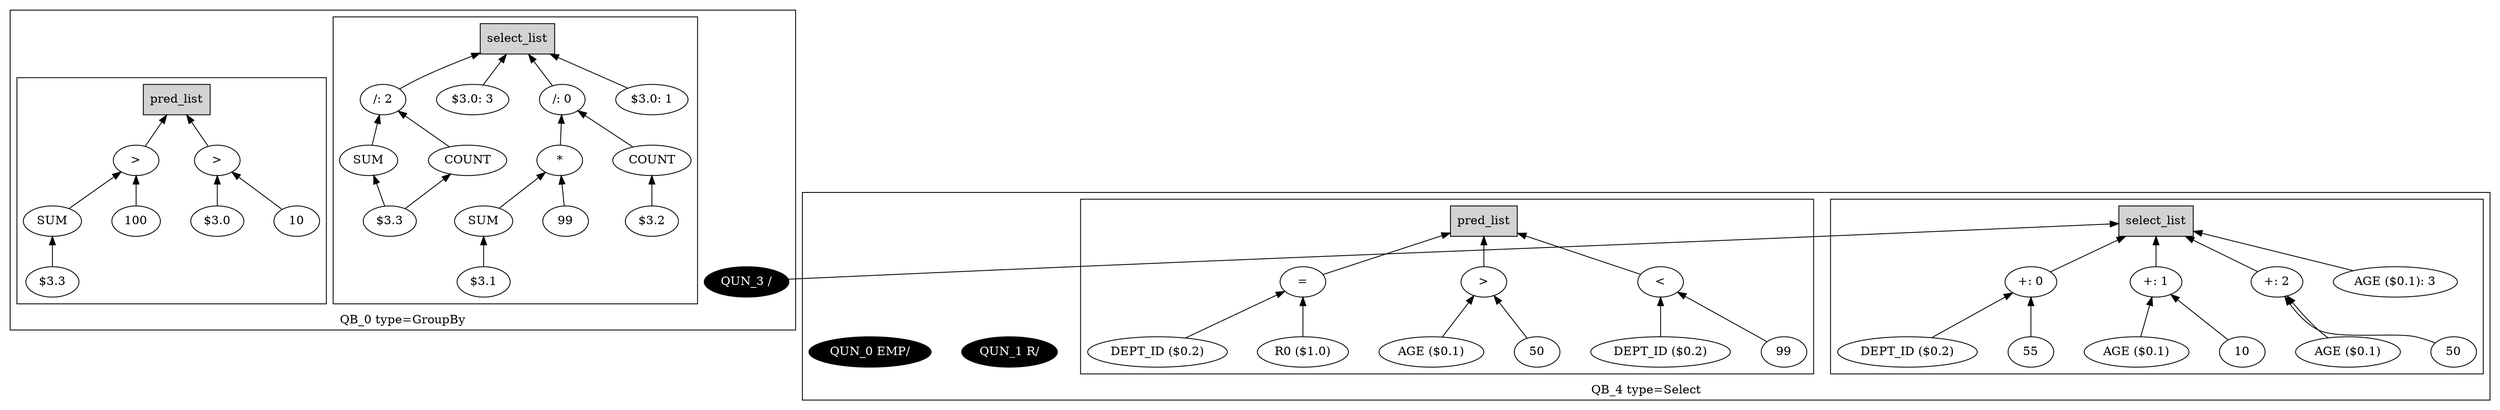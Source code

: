 digraph example1 {
    rankdir=BT;
    nodesep=0.5;
    ordering="in";
  subgraph cluster_QB_0 {
    "QB_0_selectlist"[label="select_list",shape=box,style=filled];
  subgraph cluster_select_listQB_0 {
    exprnodeExprKey11v1[label="/: 0"];
    exprnodeExprKey6v1 -> exprnodeExprKey11v1;
    exprnodeExprKey6v1[label="*"];
    exprnodeExprKey4v1 -> exprnodeExprKey6v1;
    exprnodeExprKey4v1[label="SUM"];
    exprnodeExprKey44v1 -> exprnodeExprKey4v1;
    exprnodeExprKey44v1[label="$3.1"];
    exprnodeExprKey5v1 -> exprnodeExprKey6v1;
    exprnodeExprKey5v1[label="99"];
    exprnodeExprKey10v1 -> exprnodeExprKey11v1;
    exprnodeExprKey10v1[label="COUNT"];
    exprnodeExprKey45v1 -> exprnodeExprKey10v1;
    exprnodeExprKey45v1[label="$3.2"];
    exprnodeExprKey11v1 -> "QB_0_selectlist";
    exprnodeExprKey46v1[label="$3.0: 1"];
    exprnodeExprKey46v1 -> "QB_0_selectlist";
    exprnodeExprKey50v1[label="/: 2"];
    exprnodeExprKey48v1 -> exprnodeExprKey50v1;
    exprnodeExprKey48v1[label="SUM"];
    exprnodeExprKey47v1 -> exprnodeExprKey48v1;
    exprnodeExprKey47v1[label="$3.3"];
    exprnodeExprKey49v1 -> exprnodeExprKey50v1;
    exprnodeExprKey49v1[label="COUNT"];
    exprnodeExprKey47v1 -> exprnodeExprKey49v1;
    exprnodeExprKey47v1[label="$3.3"];
    exprnodeExprKey50v1 -> "QB_0_selectlist";
    exprnodeExprKey51v1[label="$3.0: 3"];
    exprnodeExprKey51v1 -> "QB_0_selectlist";
}
    "QUN_3"[label="QUN_3 /", fillcolor=black, fontcolor=white, style=filled]
  subgraph cluster_pred_listQB_0 {
    exprnodeExprKey37v1[label=">"];
    exprnodeExprKey35v1 -> exprnodeExprKey37v1;
    exprnodeExprKey35v1[label="SUM"];
    exprnodeExprKey52v1 -> exprnodeExprKey35v1;
    exprnodeExprKey52v1[label="$3.3"];
    exprnodeExprKey36v1 -> exprnodeExprKey37v1;
    exprnodeExprKey36v1[label="100"];
    exprnodeExprKey37v1 -> QB_0_pred_list;
    exprnodeExprKey42v1[label=">"];
    exprnodeExprKey53v1 -> exprnodeExprKey42v1;
    exprnodeExprKey53v1[label="$3.0"];
    exprnodeExprKey41v1 -> exprnodeExprKey42v1;
    exprnodeExprKey41v1[label="10"];
    exprnodeExprKey42v1 -> QB_0_pred_list;
    "QB_0_pred_list"[label="pred_list",shape=box,style=filled];
}
    label = "QB_0 type=GroupBy";
}
    "QUN_3" -> "QB_4_selectlist";
  subgraph cluster_QB_4 {
    "QB_4_selectlist"[label="select_list",shape=box,style=filled];
  subgraph cluster_select_listQB_4 {
    exprnodeExprKey33v1[label="+: 0"];
    exprnodeExprKey31v1 -> exprnodeExprKey33v1;
    exprnodeExprKey31v1[label="DEPT_ID ($0.2)"];
    exprnodeExprKey32v1 -> exprnodeExprKey33v1;
    exprnodeExprKey32v1[label="55"];
    exprnodeExprKey33v1 -> "QB_4_selectlist";
    exprnodeExprKey3v1[label="+: 1"];
    exprnodeExprKey1v1 -> exprnodeExprKey3v1;
    exprnodeExprKey1v1[label="AGE ($0.1)"];
    exprnodeExprKey2v1 -> exprnodeExprKey3v1;
    exprnodeExprKey2v1[label="10"];
    exprnodeExprKey3v1 -> "QB_4_selectlist";
    exprnodeExprKey9v1[label="+: 2"];
    exprnodeExprKey7v1 -> exprnodeExprKey9v1;
    exprnodeExprKey7v1[label="AGE ($0.1)"];
    exprnodeExprKey8v1 -> exprnodeExprKey9v1;
    exprnodeExprKey8v1[label="50"];
    exprnodeExprKey9v1 -> "QB_4_selectlist";
    exprnodeExprKey15v1[label="AGE ($0.1): 3"];
    exprnodeExprKey15v1 -> "QB_4_selectlist";
}
    "QUN_1"[label="QUN_1 R/", fillcolor=black, fontcolor=white, style=filled]
    "QUN_0"[label="QUN_0 EMP/", fillcolor=black, fontcolor=white, style=filled]
  subgraph cluster_pred_listQB_4 {
    exprnodeExprKey22v1[label=">"];
    exprnodeExprKey20v1 -> exprnodeExprKey22v1;
    exprnodeExprKey20v1[label="AGE ($0.1)"];
    exprnodeExprKey21v1 -> exprnodeExprKey22v1;
    exprnodeExprKey21v1[label="50"];
    exprnodeExprKey22v1 -> QB_4_pred_list;
    exprnodeExprKey25v1[label="<"];
    exprnodeExprKey23v1 -> exprnodeExprKey25v1;
    exprnodeExprKey23v1[label="DEPT_ID ($0.2)"];
    exprnodeExprKey24v1 -> exprnodeExprKey25v1;
    exprnodeExprKey24v1[label="99"];
    exprnodeExprKey25v1 -> QB_4_pred_list;
    exprnodeExprKey29v1[label="="];
    exprnodeExprKey27v1 -> exprnodeExprKey29v1;
    exprnodeExprKey27v1[label="DEPT_ID ($0.2)"];
    exprnodeExprKey28v1 -> exprnodeExprKey29v1;
    exprnodeExprKey28v1[label="R0 ($1.0)"];
    exprnodeExprKey29v1 -> QB_4_pred_list;
    "QB_4_pred_list"[label="pred_list",shape=box,style=filled];
}
    label = "QB_4 type=Select";
}
}
